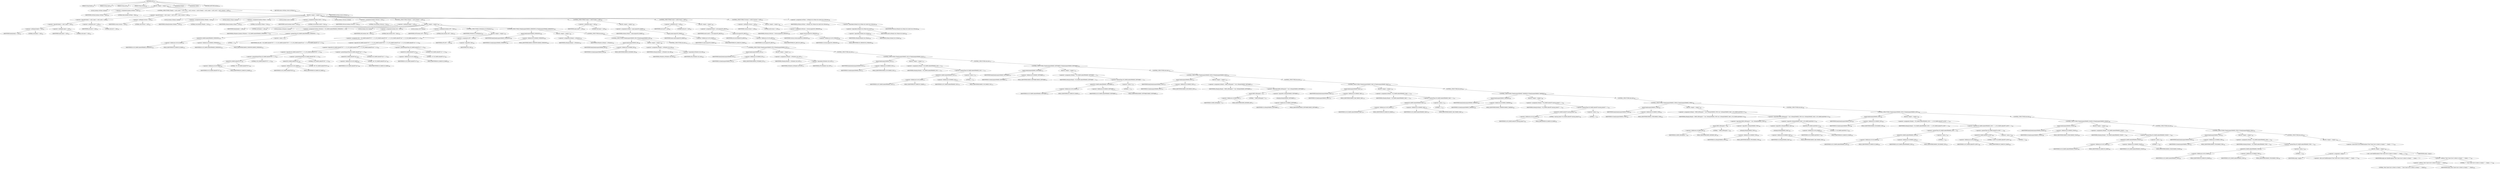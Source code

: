 digraph "isOs" {  
"226" [label = <(METHOD,isOs)<SUB>237</SUB>> ]
"227" [label = <(PARAM,String family)<SUB>237</SUB>> ]
"228" [label = <(PARAM,String name)<SUB>237</SUB>> ]
"229" [label = <(PARAM,String arch)<SUB>237</SUB>> ]
"230" [label = <(PARAM,String version)<SUB>238</SUB>> ]
"231" [label = <(BLOCK,&lt;empty&gt;,&lt;empty&gt;)<SUB>238</SUB>> ]
"232" [label = <(LOCAL,boolean retValue: boolean)> ]
"233" [label = <(&lt;operator&gt;.assignment,boolean retValue = false)<SUB>239</SUB>> ]
"234" [label = <(IDENTIFIER,retValue,boolean retValue = false)<SUB>239</SUB>> ]
"235" [label = <(LITERAL,false,boolean retValue = false)<SUB>239</SUB>> ]
"236" [label = <(CONTROL_STRUCTURE,if (family != null || name != null || arch != null || version != null),if (family != null || name != null || arch != null || version != null))<SUB>241</SUB>> ]
"237" [label = <(&lt;operator&gt;.logicalOr,family != null || name != null || arch != null || version != null)<SUB>241</SUB>> ]
"238" [label = <(&lt;operator&gt;.logicalOr,family != null || name != null || arch != null)<SUB>241</SUB>> ]
"239" [label = <(&lt;operator&gt;.logicalOr,family != null || name != null)<SUB>241</SUB>> ]
"240" [label = <(&lt;operator&gt;.notEquals,family != null)<SUB>241</SUB>> ]
"241" [label = <(IDENTIFIER,family,family != null)<SUB>241</SUB>> ]
"242" [label = <(LITERAL,null,family != null)<SUB>241</SUB>> ]
"243" [label = <(&lt;operator&gt;.notEquals,name != null)<SUB>241</SUB>> ]
"244" [label = <(IDENTIFIER,name,name != null)<SUB>241</SUB>> ]
"245" [label = <(LITERAL,null,name != null)<SUB>241</SUB>> ]
"246" [label = <(&lt;operator&gt;.notEquals,arch != null)<SUB>241</SUB>> ]
"247" [label = <(IDENTIFIER,arch,arch != null)<SUB>241</SUB>> ]
"248" [label = <(LITERAL,null,arch != null)<SUB>241</SUB>> ]
"249" [label = <(&lt;operator&gt;.notEquals,version != null)<SUB>242</SUB>> ]
"250" [label = <(IDENTIFIER,version,version != null)<SUB>242</SUB>> ]
"251" [label = <(LITERAL,null,version != null)<SUB>242</SUB>> ]
"252" [label = <(BLOCK,&lt;empty&gt;,&lt;empty&gt;)<SUB>242</SUB>> ]
"253" [label = <(LOCAL,boolean isFamily: boolean)> ]
"254" [label = <(&lt;operator&gt;.assignment,boolean isFamily = true)<SUB>244</SUB>> ]
"255" [label = <(IDENTIFIER,isFamily,boolean isFamily = true)<SUB>244</SUB>> ]
"256" [label = <(LITERAL,true,boolean isFamily = true)<SUB>244</SUB>> ]
"257" [label = <(LOCAL,boolean isName: boolean)> ]
"258" [label = <(&lt;operator&gt;.assignment,boolean isName = true)<SUB>245</SUB>> ]
"259" [label = <(IDENTIFIER,isName,boolean isName = true)<SUB>245</SUB>> ]
"260" [label = <(LITERAL,true,boolean isName = true)<SUB>245</SUB>> ]
"261" [label = <(LOCAL,boolean isArch: boolean)> ]
"262" [label = <(&lt;operator&gt;.assignment,boolean isArch = true)<SUB>246</SUB>> ]
"263" [label = <(IDENTIFIER,isArch,boolean isArch = true)<SUB>246</SUB>> ]
"264" [label = <(LITERAL,true,boolean isArch = true)<SUB>246</SUB>> ]
"265" [label = <(LOCAL,boolean isVersion: boolean)> ]
"266" [label = <(&lt;operator&gt;.assignment,boolean isVersion = true)<SUB>247</SUB>> ]
"267" [label = <(IDENTIFIER,isVersion,boolean isVersion = true)<SUB>247</SUB>> ]
"268" [label = <(LITERAL,true,boolean isVersion = true)<SUB>247</SUB>> ]
"269" [label = <(CONTROL_STRUCTURE,if (family != null),if (family != null))<SUB>249</SUB>> ]
"270" [label = <(&lt;operator&gt;.notEquals,family != null)<SUB>249</SUB>> ]
"271" [label = <(IDENTIFIER,family,family != null)<SUB>249</SUB>> ]
"272" [label = <(LITERAL,null,family != null)<SUB>249</SUB>> ]
"273" [label = <(BLOCK,&lt;empty&gt;,&lt;empty&gt;)<SUB>249</SUB>> ]
"274" [label = <(LOCAL,boolean isWindows: boolean)> ]
"275" [label = <(&lt;operator&gt;.assignment,boolean isWindows = OS_NAME.indexOf(FAMILY_WINDOWS) &gt; -1)<SUB>253</SUB>> ]
"276" [label = <(IDENTIFIER,isWindows,boolean isWindows = OS_NAME.indexOf(FAMILY_WINDOWS) &gt; -1)<SUB>253</SUB>> ]
"277" [label = <(&lt;operator&gt;.greaterThan,OS_NAME.indexOf(FAMILY_WINDOWS) &gt; -1)<SUB>253</SUB>> ]
"278" [label = <(indexOf,OS_NAME.indexOf(FAMILY_WINDOWS))<SUB>253</SUB>> ]
"279" [label = <(&lt;operator&gt;.fieldAccess,Os.OS_NAME)<SUB>253</SUB>> ]
"280" [label = <(IDENTIFIER,Os,OS_NAME.indexOf(FAMILY_WINDOWS))<SUB>253</SUB>> ]
"281" [label = <(FIELD_IDENTIFIER,OS_NAME,OS_NAME)<SUB>253</SUB>> ]
"282" [label = <(&lt;operator&gt;.fieldAccess,Os.FAMILY_WINDOWS)<SUB>253</SUB>> ]
"283" [label = <(IDENTIFIER,Os,OS_NAME.indexOf(FAMILY_WINDOWS))<SUB>253</SUB>> ]
"284" [label = <(FIELD_IDENTIFIER,FAMILY_WINDOWS,FAMILY_WINDOWS)<SUB>253</SUB>> ]
"285" [label = <(&lt;operator&gt;.minus,-1)<SUB>253</SUB>> ]
"286" [label = <(LITERAL,1,-1)<SUB>253</SUB>> ]
"287" [label = <(LOCAL,boolean is9x: boolean)> ]
"288" [label = <(&lt;operator&gt;.assignment,boolean is9x = false)<SUB>254</SUB>> ]
"289" [label = <(IDENTIFIER,is9x,boolean is9x = false)<SUB>254</SUB>> ]
"290" [label = <(LITERAL,false,boolean is9x = false)<SUB>254</SUB>> ]
"291" [label = <(LOCAL,boolean isNT: boolean)> ]
"292" [label = <(&lt;operator&gt;.assignment,boolean isNT = false)<SUB>255</SUB>> ]
"293" [label = <(IDENTIFIER,isNT,boolean isNT = false)<SUB>255</SUB>> ]
"294" [label = <(LITERAL,false,boolean isNT = false)<SUB>255</SUB>> ]
"295" [label = <(CONTROL_STRUCTURE,if (isWindows),if (isWindows))<SUB>256</SUB>> ]
"296" [label = <(IDENTIFIER,isWindows,if (isWindows))<SUB>256</SUB>> ]
"297" [label = <(BLOCK,&lt;empty&gt;,&lt;empty&gt;)<SUB>256</SUB>> ]
"298" [label = <(&lt;operator&gt;.assignment,is9x = OS_NAME.indexOf(&quot;95&quot;) &gt;= 0 || OS_NAME.indexOf(&quot;98&quot;) &gt;= 0 || OS_NAME.indexOf(&quot;me&quot;) &gt;= 0 || OS_NAME.indexOf(&quot;ce&quot;) &gt;= 0)<SUB>258</SUB>> ]
"299" [label = <(IDENTIFIER,is9x,is9x = OS_NAME.indexOf(&quot;95&quot;) &gt;= 0 || OS_NAME.indexOf(&quot;98&quot;) &gt;= 0 || OS_NAME.indexOf(&quot;me&quot;) &gt;= 0 || OS_NAME.indexOf(&quot;ce&quot;) &gt;= 0)<SUB>258</SUB>> ]
"300" [label = <(&lt;operator&gt;.logicalOr,OS_NAME.indexOf(&quot;95&quot;) &gt;= 0 || OS_NAME.indexOf(&quot;98&quot;) &gt;= 0 || OS_NAME.indexOf(&quot;me&quot;) &gt;= 0 || OS_NAME.indexOf(&quot;ce&quot;) &gt;= 0)<SUB>258</SUB>> ]
"301" [label = <(&lt;operator&gt;.logicalOr,OS_NAME.indexOf(&quot;95&quot;) &gt;= 0 || OS_NAME.indexOf(&quot;98&quot;) &gt;= 0 || OS_NAME.indexOf(&quot;me&quot;) &gt;= 0)<SUB>258</SUB>> ]
"302" [label = <(&lt;operator&gt;.logicalOr,OS_NAME.indexOf(&quot;95&quot;) &gt;= 0 || OS_NAME.indexOf(&quot;98&quot;) &gt;= 0)<SUB>258</SUB>> ]
"303" [label = <(&lt;operator&gt;.greaterEqualsThan,OS_NAME.indexOf(&quot;95&quot;) &gt;= 0)<SUB>258</SUB>> ]
"304" [label = <(indexOf,OS_NAME.indexOf(&quot;95&quot;))<SUB>258</SUB>> ]
"305" [label = <(&lt;operator&gt;.fieldAccess,Os.OS_NAME)<SUB>258</SUB>> ]
"306" [label = <(IDENTIFIER,Os,OS_NAME.indexOf(&quot;95&quot;))<SUB>258</SUB>> ]
"307" [label = <(FIELD_IDENTIFIER,OS_NAME,OS_NAME)<SUB>258</SUB>> ]
"308" [label = <(LITERAL,&quot;95&quot;,OS_NAME.indexOf(&quot;95&quot;))<SUB>258</SUB>> ]
"309" [label = <(LITERAL,0,OS_NAME.indexOf(&quot;95&quot;) &gt;= 0)<SUB>258</SUB>> ]
"310" [label = <(&lt;operator&gt;.greaterEqualsThan,OS_NAME.indexOf(&quot;98&quot;) &gt;= 0)<SUB>259</SUB>> ]
"311" [label = <(indexOf,OS_NAME.indexOf(&quot;98&quot;))<SUB>259</SUB>> ]
"312" [label = <(&lt;operator&gt;.fieldAccess,Os.OS_NAME)<SUB>259</SUB>> ]
"313" [label = <(IDENTIFIER,Os,OS_NAME.indexOf(&quot;98&quot;))<SUB>259</SUB>> ]
"314" [label = <(FIELD_IDENTIFIER,OS_NAME,OS_NAME)<SUB>259</SUB>> ]
"315" [label = <(LITERAL,&quot;98&quot;,OS_NAME.indexOf(&quot;98&quot;))<SUB>259</SUB>> ]
"316" [label = <(LITERAL,0,OS_NAME.indexOf(&quot;98&quot;) &gt;= 0)<SUB>259</SUB>> ]
"317" [label = <(&lt;operator&gt;.greaterEqualsThan,OS_NAME.indexOf(&quot;me&quot;) &gt;= 0)<SUB>260</SUB>> ]
"318" [label = <(indexOf,OS_NAME.indexOf(&quot;me&quot;))<SUB>260</SUB>> ]
"319" [label = <(&lt;operator&gt;.fieldAccess,Os.OS_NAME)<SUB>260</SUB>> ]
"320" [label = <(IDENTIFIER,Os,OS_NAME.indexOf(&quot;me&quot;))<SUB>260</SUB>> ]
"321" [label = <(FIELD_IDENTIFIER,OS_NAME,OS_NAME)<SUB>260</SUB>> ]
"322" [label = <(LITERAL,&quot;me&quot;,OS_NAME.indexOf(&quot;me&quot;))<SUB>260</SUB>> ]
"323" [label = <(LITERAL,0,OS_NAME.indexOf(&quot;me&quot;) &gt;= 0)<SUB>260</SUB>> ]
"324" [label = <(&lt;operator&gt;.greaterEqualsThan,OS_NAME.indexOf(&quot;ce&quot;) &gt;= 0)<SUB>263</SUB>> ]
"325" [label = <(indexOf,OS_NAME.indexOf(&quot;ce&quot;))<SUB>263</SUB>> ]
"326" [label = <(&lt;operator&gt;.fieldAccess,Os.OS_NAME)<SUB>263</SUB>> ]
"327" [label = <(IDENTIFIER,Os,OS_NAME.indexOf(&quot;ce&quot;))<SUB>263</SUB>> ]
"328" [label = <(FIELD_IDENTIFIER,OS_NAME,OS_NAME)<SUB>263</SUB>> ]
"329" [label = <(LITERAL,&quot;ce&quot;,OS_NAME.indexOf(&quot;ce&quot;))<SUB>263</SUB>> ]
"330" [label = <(LITERAL,0,OS_NAME.indexOf(&quot;ce&quot;) &gt;= 0)<SUB>263</SUB>> ]
"331" [label = <(&lt;operator&gt;.assignment,isNT = !is9x)<SUB>264</SUB>> ]
"332" [label = <(IDENTIFIER,isNT,isNT = !is9x)<SUB>264</SUB>> ]
"333" [label = <(&lt;operator&gt;.logicalNot,!is9x)<SUB>264</SUB>> ]
"334" [label = <(IDENTIFIER,is9x,!is9x)<SUB>264</SUB>> ]
"335" [label = <(CONTROL_STRUCTURE,if (family.equals(FAMILY_WINDOWS)),if (family.equals(FAMILY_WINDOWS)))<SUB>266</SUB>> ]
"336" [label = <(equals,family.equals(FAMILY_WINDOWS))<SUB>266</SUB>> ]
"337" [label = <(IDENTIFIER,family,family.equals(FAMILY_WINDOWS))<SUB>266</SUB>> ]
"338" [label = <(&lt;operator&gt;.fieldAccess,Os.FAMILY_WINDOWS)<SUB>266</SUB>> ]
"339" [label = <(IDENTIFIER,Os,family.equals(FAMILY_WINDOWS))<SUB>266</SUB>> ]
"340" [label = <(FIELD_IDENTIFIER,FAMILY_WINDOWS,FAMILY_WINDOWS)<SUB>266</SUB>> ]
"341" [label = <(BLOCK,&lt;empty&gt;,&lt;empty&gt;)<SUB>266</SUB>> ]
"342" [label = <(&lt;operator&gt;.assignment,isFamily = isWindows)<SUB>267</SUB>> ]
"343" [label = <(IDENTIFIER,isFamily,isFamily = isWindows)<SUB>267</SUB>> ]
"344" [label = <(IDENTIFIER,isWindows,isFamily = isWindows)<SUB>267</SUB>> ]
"345" [label = <(CONTROL_STRUCTURE,else,else)<SUB>268</SUB>> ]
"346" [label = <(CONTROL_STRUCTURE,if (family.equals(FAMILY_9X)),if (family.equals(FAMILY_9X)))<SUB>268</SUB>> ]
"347" [label = <(equals,family.equals(FAMILY_9X))<SUB>268</SUB>> ]
"348" [label = <(IDENTIFIER,family,family.equals(FAMILY_9X))<SUB>268</SUB>> ]
"349" [label = <(&lt;operator&gt;.fieldAccess,Os.FAMILY_9X)<SUB>268</SUB>> ]
"350" [label = <(IDENTIFIER,Os,family.equals(FAMILY_9X))<SUB>268</SUB>> ]
"351" [label = <(FIELD_IDENTIFIER,FAMILY_9X,FAMILY_9X)<SUB>268</SUB>> ]
"352" [label = <(BLOCK,&lt;empty&gt;,&lt;empty&gt;)<SUB>268</SUB>> ]
"353" [label = <(&lt;operator&gt;.assignment,isFamily = isWindows &amp;&amp; is9x)<SUB>269</SUB>> ]
"354" [label = <(IDENTIFIER,isFamily,isFamily = isWindows &amp;&amp; is9x)<SUB>269</SUB>> ]
"355" [label = <(&lt;operator&gt;.logicalAnd,isWindows &amp;&amp; is9x)<SUB>269</SUB>> ]
"356" [label = <(IDENTIFIER,isWindows,isWindows &amp;&amp; is9x)<SUB>269</SUB>> ]
"357" [label = <(IDENTIFIER,is9x,isWindows &amp;&amp; is9x)<SUB>269</SUB>> ]
"358" [label = <(CONTROL_STRUCTURE,else,else)<SUB>270</SUB>> ]
"359" [label = <(CONTROL_STRUCTURE,if (family.equals(FAMILY_NT)),if (family.equals(FAMILY_NT)))<SUB>270</SUB>> ]
"360" [label = <(equals,family.equals(FAMILY_NT))<SUB>270</SUB>> ]
"361" [label = <(IDENTIFIER,family,family.equals(FAMILY_NT))<SUB>270</SUB>> ]
"362" [label = <(&lt;operator&gt;.fieldAccess,Os.FAMILY_NT)<SUB>270</SUB>> ]
"363" [label = <(IDENTIFIER,Os,family.equals(FAMILY_NT))<SUB>270</SUB>> ]
"364" [label = <(FIELD_IDENTIFIER,FAMILY_NT,FAMILY_NT)<SUB>270</SUB>> ]
"365" [label = <(BLOCK,&lt;empty&gt;,&lt;empty&gt;)<SUB>270</SUB>> ]
"366" [label = <(&lt;operator&gt;.assignment,isFamily = isWindows &amp;&amp; isNT)<SUB>271</SUB>> ]
"367" [label = <(IDENTIFIER,isFamily,isFamily = isWindows &amp;&amp; isNT)<SUB>271</SUB>> ]
"368" [label = <(&lt;operator&gt;.logicalAnd,isWindows &amp;&amp; isNT)<SUB>271</SUB>> ]
"369" [label = <(IDENTIFIER,isWindows,isWindows &amp;&amp; isNT)<SUB>271</SUB>> ]
"370" [label = <(IDENTIFIER,isNT,isWindows &amp;&amp; isNT)<SUB>271</SUB>> ]
"371" [label = <(CONTROL_STRUCTURE,else,else)<SUB>272</SUB>> ]
"372" [label = <(CONTROL_STRUCTURE,if (family.equals(FAMILY_OS2)),if (family.equals(FAMILY_OS2)))<SUB>272</SUB>> ]
"373" [label = <(equals,family.equals(FAMILY_OS2))<SUB>272</SUB>> ]
"374" [label = <(IDENTIFIER,family,family.equals(FAMILY_OS2))<SUB>272</SUB>> ]
"375" [label = <(&lt;operator&gt;.fieldAccess,Os.FAMILY_OS2)<SUB>272</SUB>> ]
"376" [label = <(IDENTIFIER,Os,family.equals(FAMILY_OS2))<SUB>272</SUB>> ]
"377" [label = <(FIELD_IDENTIFIER,FAMILY_OS2,FAMILY_OS2)<SUB>272</SUB>> ]
"378" [label = <(BLOCK,&lt;empty&gt;,&lt;empty&gt;)<SUB>272</SUB>> ]
"379" [label = <(&lt;operator&gt;.assignment,isFamily = OS_NAME.indexOf(FAMILY_OS2) &gt; -1)<SUB>273</SUB>> ]
"380" [label = <(IDENTIFIER,isFamily,isFamily = OS_NAME.indexOf(FAMILY_OS2) &gt; -1)<SUB>273</SUB>> ]
"381" [label = <(&lt;operator&gt;.greaterThan,OS_NAME.indexOf(FAMILY_OS2) &gt; -1)<SUB>273</SUB>> ]
"382" [label = <(indexOf,OS_NAME.indexOf(FAMILY_OS2))<SUB>273</SUB>> ]
"383" [label = <(&lt;operator&gt;.fieldAccess,Os.OS_NAME)<SUB>273</SUB>> ]
"384" [label = <(IDENTIFIER,Os,OS_NAME.indexOf(FAMILY_OS2))<SUB>273</SUB>> ]
"385" [label = <(FIELD_IDENTIFIER,OS_NAME,OS_NAME)<SUB>273</SUB>> ]
"386" [label = <(&lt;operator&gt;.fieldAccess,Os.FAMILY_OS2)<SUB>273</SUB>> ]
"387" [label = <(IDENTIFIER,Os,OS_NAME.indexOf(FAMILY_OS2))<SUB>273</SUB>> ]
"388" [label = <(FIELD_IDENTIFIER,FAMILY_OS2,FAMILY_OS2)<SUB>273</SUB>> ]
"389" [label = <(&lt;operator&gt;.minus,-1)<SUB>273</SUB>> ]
"390" [label = <(LITERAL,1,-1)<SUB>273</SUB>> ]
"391" [label = <(CONTROL_STRUCTURE,else,else)<SUB>274</SUB>> ]
"392" [label = <(CONTROL_STRUCTURE,if (family.equals(FAMILY_NETWARE)),if (family.equals(FAMILY_NETWARE)))<SUB>274</SUB>> ]
"393" [label = <(equals,family.equals(FAMILY_NETWARE))<SUB>274</SUB>> ]
"394" [label = <(IDENTIFIER,family,family.equals(FAMILY_NETWARE))<SUB>274</SUB>> ]
"395" [label = <(&lt;operator&gt;.fieldAccess,Os.FAMILY_NETWARE)<SUB>274</SUB>> ]
"396" [label = <(IDENTIFIER,Os,family.equals(FAMILY_NETWARE))<SUB>274</SUB>> ]
"397" [label = <(FIELD_IDENTIFIER,FAMILY_NETWARE,FAMILY_NETWARE)<SUB>274</SUB>> ]
"398" [label = <(BLOCK,&lt;empty&gt;,&lt;empty&gt;)<SUB>274</SUB>> ]
"399" [label = <(&lt;operator&gt;.assignment,isFamily = OS_NAME.indexOf(FAMILY_NETWARE) &gt; -1)<SUB>275</SUB>> ]
"400" [label = <(IDENTIFIER,isFamily,isFamily = OS_NAME.indexOf(FAMILY_NETWARE) &gt; -1)<SUB>275</SUB>> ]
"401" [label = <(&lt;operator&gt;.greaterThan,OS_NAME.indexOf(FAMILY_NETWARE) &gt; -1)<SUB>275</SUB>> ]
"402" [label = <(indexOf,OS_NAME.indexOf(FAMILY_NETWARE))<SUB>275</SUB>> ]
"403" [label = <(&lt;operator&gt;.fieldAccess,Os.OS_NAME)<SUB>275</SUB>> ]
"404" [label = <(IDENTIFIER,Os,OS_NAME.indexOf(FAMILY_NETWARE))<SUB>275</SUB>> ]
"405" [label = <(FIELD_IDENTIFIER,OS_NAME,OS_NAME)<SUB>275</SUB>> ]
"406" [label = <(&lt;operator&gt;.fieldAccess,Os.FAMILY_NETWARE)<SUB>275</SUB>> ]
"407" [label = <(IDENTIFIER,Os,OS_NAME.indexOf(FAMILY_NETWARE))<SUB>275</SUB>> ]
"408" [label = <(FIELD_IDENTIFIER,FAMILY_NETWARE,FAMILY_NETWARE)<SUB>275</SUB>> ]
"409" [label = <(&lt;operator&gt;.minus,-1)<SUB>275</SUB>> ]
"410" [label = <(LITERAL,1,-1)<SUB>275</SUB>> ]
"411" [label = <(CONTROL_STRUCTURE,else,else)<SUB>276</SUB>> ]
"412" [label = <(CONTROL_STRUCTURE,if (family.equals(FAMILY_DOS)),if (family.equals(FAMILY_DOS)))<SUB>276</SUB>> ]
"413" [label = <(equals,family.equals(FAMILY_DOS))<SUB>276</SUB>> ]
"414" [label = <(IDENTIFIER,family,family.equals(FAMILY_DOS))<SUB>276</SUB>> ]
"415" [label = <(&lt;operator&gt;.fieldAccess,Os.FAMILY_DOS)<SUB>276</SUB>> ]
"416" [label = <(IDENTIFIER,Os,family.equals(FAMILY_DOS))<SUB>276</SUB>> ]
"417" [label = <(FIELD_IDENTIFIER,FAMILY_DOS,FAMILY_DOS)<SUB>276</SUB>> ]
"418" [label = <(BLOCK,&lt;empty&gt;,&lt;empty&gt;)<SUB>276</SUB>> ]
"419" [label = <(&lt;operator&gt;.assignment,isFamily = PATH_SEP.equals(&quot;;&quot;) &amp;&amp; !isFamily(FAMILY_NETWARE))<SUB>277</SUB>> ]
"420" [label = <(IDENTIFIER,isFamily,isFamily = PATH_SEP.equals(&quot;;&quot;) &amp;&amp; !isFamily(FAMILY_NETWARE))<SUB>277</SUB>> ]
"421" [label = <(&lt;operator&gt;.logicalAnd,PATH_SEP.equals(&quot;;&quot;) &amp;&amp; !isFamily(FAMILY_NETWARE))<SUB>277</SUB>> ]
"422" [label = <(equals,PATH_SEP.equals(&quot;;&quot;))<SUB>277</SUB>> ]
"423" [label = <(&lt;operator&gt;.fieldAccess,Os.PATH_SEP)<SUB>277</SUB>> ]
"424" [label = <(IDENTIFIER,Os,PATH_SEP.equals(&quot;;&quot;))<SUB>277</SUB>> ]
"425" [label = <(FIELD_IDENTIFIER,PATH_SEP,PATH_SEP)<SUB>277</SUB>> ]
"426" [label = <(LITERAL,&quot;;&quot;,PATH_SEP.equals(&quot;;&quot;))<SUB>277</SUB>> ]
"427" [label = <(&lt;operator&gt;.logicalNot,!isFamily(FAMILY_NETWARE))<SUB>277</SUB>> ]
"428" [label = <(isFamily,isFamily(FAMILY_NETWARE))<SUB>277</SUB>> ]
"429" [label = <(&lt;operator&gt;.fieldAccess,Os.FAMILY_NETWARE)<SUB>277</SUB>> ]
"430" [label = <(IDENTIFIER,Os,isFamily(FAMILY_NETWARE))<SUB>277</SUB>> ]
"431" [label = <(FIELD_IDENTIFIER,FAMILY_NETWARE,FAMILY_NETWARE)<SUB>277</SUB>> ]
"432" [label = <(CONTROL_STRUCTURE,else,else)<SUB>278</SUB>> ]
"433" [label = <(CONTROL_STRUCTURE,if (family.equals(FAMILY_MAC)),if (family.equals(FAMILY_MAC)))<SUB>278</SUB>> ]
"434" [label = <(equals,family.equals(FAMILY_MAC))<SUB>278</SUB>> ]
"435" [label = <(IDENTIFIER,family,family.equals(FAMILY_MAC))<SUB>278</SUB>> ]
"436" [label = <(&lt;operator&gt;.fieldAccess,Os.FAMILY_MAC)<SUB>278</SUB>> ]
"437" [label = <(IDENTIFIER,Os,family.equals(FAMILY_MAC))<SUB>278</SUB>> ]
"438" [label = <(FIELD_IDENTIFIER,FAMILY_MAC,FAMILY_MAC)<SUB>278</SUB>> ]
"439" [label = <(BLOCK,&lt;empty&gt;,&lt;empty&gt;)<SUB>278</SUB>> ]
"440" [label = <(&lt;operator&gt;.assignment,isFamily = OS_NAME.indexOf(FAMILY_MAC) &gt; -1)<SUB>279</SUB>> ]
"441" [label = <(IDENTIFIER,isFamily,isFamily = OS_NAME.indexOf(FAMILY_MAC) &gt; -1)<SUB>279</SUB>> ]
"442" [label = <(&lt;operator&gt;.greaterThan,OS_NAME.indexOf(FAMILY_MAC) &gt; -1)<SUB>279</SUB>> ]
"443" [label = <(indexOf,OS_NAME.indexOf(FAMILY_MAC))<SUB>279</SUB>> ]
"444" [label = <(&lt;operator&gt;.fieldAccess,Os.OS_NAME)<SUB>279</SUB>> ]
"445" [label = <(IDENTIFIER,Os,OS_NAME.indexOf(FAMILY_MAC))<SUB>279</SUB>> ]
"446" [label = <(FIELD_IDENTIFIER,OS_NAME,OS_NAME)<SUB>279</SUB>> ]
"447" [label = <(&lt;operator&gt;.fieldAccess,Os.FAMILY_MAC)<SUB>279</SUB>> ]
"448" [label = <(IDENTIFIER,Os,OS_NAME.indexOf(FAMILY_MAC))<SUB>279</SUB>> ]
"449" [label = <(FIELD_IDENTIFIER,FAMILY_MAC,FAMILY_MAC)<SUB>279</SUB>> ]
"450" [label = <(&lt;operator&gt;.minus,-1)<SUB>279</SUB>> ]
"451" [label = <(LITERAL,1,-1)<SUB>279</SUB>> ]
"452" [label = <(CONTROL_STRUCTURE,else,else)<SUB>280</SUB>> ]
"453" [label = <(CONTROL_STRUCTURE,if (family.equals(FAMILY_TANDEM)),if (family.equals(FAMILY_TANDEM)))<SUB>280</SUB>> ]
"454" [label = <(equals,family.equals(FAMILY_TANDEM))<SUB>280</SUB>> ]
"455" [label = <(IDENTIFIER,family,family.equals(FAMILY_TANDEM))<SUB>280</SUB>> ]
"456" [label = <(&lt;operator&gt;.fieldAccess,Os.FAMILY_TANDEM)<SUB>280</SUB>> ]
"457" [label = <(IDENTIFIER,Os,family.equals(FAMILY_TANDEM))<SUB>280</SUB>> ]
"458" [label = <(FIELD_IDENTIFIER,FAMILY_TANDEM,FAMILY_TANDEM)<SUB>280</SUB>> ]
"459" [label = <(BLOCK,&lt;empty&gt;,&lt;empty&gt;)<SUB>280</SUB>> ]
"460" [label = <(&lt;operator&gt;.assignment,isFamily = OS_NAME.indexOf(&quot;nonstop_kernel&quot;) &gt; -1)<SUB>281</SUB>> ]
"461" [label = <(IDENTIFIER,isFamily,isFamily = OS_NAME.indexOf(&quot;nonstop_kernel&quot;) &gt; -1)<SUB>281</SUB>> ]
"462" [label = <(&lt;operator&gt;.greaterThan,OS_NAME.indexOf(&quot;nonstop_kernel&quot;) &gt; -1)<SUB>281</SUB>> ]
"463" [label = <(indexOf,OS_NAME.indexOf(&quot;nonstop_kernel&quot;))<SUB>281</SUB>> ]
"464" [label = <(&lt;operator&gt;.fieldAccess,Os.OS_NAME)<SUB>281</SUB>> ]
"465" [label = <(IDENTIFIER,Os,OS_NAME.indexOf(&quot;nonstop_kernel&quot;))<SUB>281</SUB>> ]
"466" [label = <(FIELD_IDENTIFIER,OS_NAME,OS_NAME)<SUB>281</SUB>> ]
"467" [label = <(LITERAL,&quot;nonstop_kernel&quot;,OS_NAME.indexOf(&quot;nonstop_kernel&quot;))<SUB>281</SUB>> ]
"468" [label = <(&lt;operator&gt;.minus,-1)<SUB>281</SUB>> ]
"469" [label = <(LITERAL,1,-1)<SUB>281</SUB>> ]
"470" [label = <(CONTROL_STRUCTURE,else,else)<SUB>282</SUB>> ]
"471" [label = <(CONTROL_STRUCTURE,if (family.equals(FAMILY_UNIX)),if (family.equals(FAMILY_UNIX)))<SUB>282</SUB>> ]
"472" [label = <(equals,family.equals(FAMILY_UNIX))<SUB>282</SUB>> ]
"473" [label = <(IDENTIFIER,family,family.equals(FAMILY_UNIX))<SUB>282</SUB>> ]
"474" [label = <(&lt;operator&gt;.fieldAccess,Os.FAMILY_UNIX)<SUB>282</SUB>> ]
"475" [label = <(IDENTIFIER,Os,family.equals(FAMILY_UNIX))<SUB>282</SUB>> ]
"476" [label = <(FIELD_IDENTIFIER,FAMILY_UNIX,FAMILY_UNIX)<SUB>282</SUB>> ]
"477" [label = <(BLOCK,&lt;empty&gt;,&lt;empty&gt;)<SUB>282</SUB>> ]
"478" [label = <(&lt;operator&gt;.assignment,isFamily = PATH_SEP.equals(&quot;:&quot;) &amp;&amp; !isFamily(FAMILY_VMS) &amp;&amp; (!isFamily(FAMILY_MAC) || OS_NAME.endsWith(&quot;x&quot;)))<SUB>283</SUB>> ]
"479" [label = <(IDENTIFIER,isFamily,isFamily = PATH_SEP.equals(&quot;:&quot;) &amp;&amp; !isFamily(FAMILY_VMS) &amp;&amp; (!isFamily(FAMILY_MAC) || OS_NAME.endsWith(&quot;x&quot;)))<SUB>283</SUB>> ]
"480" [label = <(&lt;operator&gt;.logicalAnd,PATH_SEP.equals(&quot;:&quot;) &amp;&amp; !isFamily(FAMILY_VMS) &amp;&amp; (!isFamily(FAMILY_MAC) || OS_NAME.endsWith(&quot;x&quot;)))<SUB>283</SUB>> ]
"481" [label = <(&lt;operator&gt;.logicalAnd,PATH_SEP.equals(&quot;:&quot;) &amp;&amp; !isFamily(FAMILY_VMS))<SUB>283</SUB>> ]
"482" [label = <(equals,PATH_SEP.equals(&quot;:&quot;))<SUB>283</SUB>> ]
"483" [label = <(&lt;operator&gt;.fieldAccess,Os.PATH_SEP)<SUB>283</SUB>> ]
"484" [label = <(IDENTIFIER,Os,PATH_SEP.equals(&quot;:&quot;))<SUB>283</SUB>> ]
"485" [label = <(FIELD_IDENTIFIER,PATH_SEP,PATH_SEP)<SUB>283</SUB>> ]
"486" [label = <(LITERAL,&quot;:&quot;,PATH_SEP.equals(&quot;:&quot;))<SUB>283</SUB>> ]
"487" [label = <(&lt;operator&gt;.logicalNot,!isFamily(FAMILY_VMS))<SUB>284</SUB>> ]
"488" [label = <(isFamily,isFamily(FAMILY_VMS))<SUB>284</SUB>> ]
"489" [label = <(&lt;operator&gt;.fieldAccess,Os.FAMILY_VMS)<SUB>284</SUB>> ]
"490" [label = <(IDENTIFIER,Os,isFamily(FAMILY_VMS))<SUB>284</SUB>> ]
"491" [label = <(FIELD_IDENTIFIER,FAMILY_VMS,FAMILY_VMS)<SUB>284</SUB>> ]
"492" [label = <(&lt;operator&gt;.logicalOr,!isFamily(FAMILY_MAC) || OS_NAME.endsWith(&quot;x&quot;))<SUB>285</SUB>> ]
"493" [label = <(&lt;operator&gt;.logicalNot,!isFamily(FAMILY_MAC))<SUB>285</SUB>> ]
"494" [label = <(isFamily,isFamily(FAMILY_MAC))<SUB>285</SUB>> ]
"495" [label = <(&lt;operator&gt;.fieldAccess,Os.FAMILY_MAC)<SUB>285</SUB>> ]
"496" [label = <(IDENTIFIER,Os,isFamily(FAMILY_MAC))<SUB>285</SUB>> ]
"497" [label = <(FIELD_IDENTIFIER,FAMILY_MAC,FAMILY_MAC)<SUB>285</SUB>> ]
"498" [label = <(endsWith,OS_NAME.endsWith(&quot;x&quot;))<SUB>285</SUB>> ]
"499" [label = <(&lt;operator&gt;.fieldAccess,Os.OS_NAME)<SUB>285</SUB>> ]
"500" [label = <(IDENTIFIER,Os,OS_NAME.endsWith(&quot;x&quot;))<SUB>285</SUB>> ]
"501" [label = <(FIELD_IDENTIFIER,OS_NAME,OS_NAME)<SUB>285</SUB>> ]
"502" [label = <(LITERAL,&quot;x&quot;,OS_NAME.endsWith(&quot;x&quot;))<SUB>285</SUB>> ]
"503" [label = <(CONTROL_STRUCTURE,else,else)<SUB>286</SUB>> ]
"504" [label = <(CONTROL_STRUCTURE,if (family.equals(FAMILY_ZOS)),if (family.equals(FAMILY_ZOS)))<SUB>286</SUB>> ]
"505" [label = <(equals,family.equals(FAMILY_ZOS))<SUB>286</SUB>> ]
"506" [label = <(IDENTIFIER,family,family.equals(FAMILY_ZOS))<SUB>286</SUB>> ]
"507" [label = <(&lt;operator&gt;.fieldAccess,Os.FAMILY_ZOS)<SUB>286</SUB>> ]
"508" [label = <(IDENTIFIER,Os,family.equals(FAMILY_ZOS))<SUB>286</SUB>> ]
"509" [label = <(FIELD_IDENTIFIER,FAMILY_ZOS,FAMILY_ZOS)<SUB>286</SUB>> ]
"510" [label = <(BLOCK,&lt;empty&gt;,&lt;empty&gt;)<SUB>286</SUB>> ]
"511" [label = <(&lt;operator&gt;.assignment,isFamily = OS_NAME.indexOf(FAMILY_ZOS) &gt; -1 || OS_NAME.indexOf(&quot;os/390&quot;) &gt; -1)<SUB>287</SUB>> ]
"512" [label = <(IDENTIFIER,isFamily,isFamily = OS_NAME.indexOf(FAMILY_ZOS) &gt; -1 || OS_NAME.indexOf(&quot;os/390&quot;) &gt; -1)<SUB>287</SUB>> ]
"513" [label = <(&lt;operator&gt;.logicalOr,OS_NAME.indexOf(FAMILY_ZOS) &gt; -1 || OS_NAME.indexOf(&quot;os/390&quot;) &gt; -1)<SUB>287</SUB>> ]
"514" [label = <(&lt;operator&gt;.greaterThan,OS_NAME.indexOf(FAMILY_ZOS) &gt; -1)<SUB>287</SUB>> ]
"515" [label = <(indexOf,OS_NAME.indexOf(FAMILY_ZOS))<SUB>287</SUB>> ]
"516" [label = <(&lt;operator&gt;.fieldAccess,Os.OS_NAME)<SUB>287</SUB>> ]
"517" [label = <(IDENTIFIER,Os,OS_NAME.indexOf(FAMILY_ZOS))<SUB>287</SUB>> ]
"518" [label = <(FIELD_IDENTIFIER,OS_NAME,OS_NAME)<SUB>287</SUB>> ]
"519" [label = <(&lt;operator&gt;.fieldAccess,Os.FAMILY_ZOS)<SUB>287</SUB>> ]
"520" [label = <(IDENTIFIER,Os,OS_NAME.indexOf(FAMILY_ZOS))<SUB>287</SUB>> ]
"521" [label = <(FIELD_IDENTIFIER,FAMILY_ZOS,FAMILY_ZOS)<SUB>287</SUB>> ]
"522" [label = <(&lt;operator&gt;.minus,-1)<SUB>287</SUB>> ]
"523" [label = <(LITERAL,1,-1)<SUB>287</SUB>> ]
"524" [label = <(&lt;operator&gt;.greaterThan,OS_NAME.indexOf(&quot;os/390&quot;) &gt; -1)<SUB>288</SUB>> ]
"525" [label = <(indexOf,OS_NAME.indexOf(&quot;os/390&quot;))<SUB>288</SUB>> ]
"526" [label = <(&lt;operator&gt;.fieldAccess,Os.OS_NAME)<SUB>288</SUB>> ]
"527" [label = <(IDENTIFIER,Os,OS_NAME.indexOf(&quot;os/390&quot;))<SUB>288</SUB>> ]
"528" [label = <(FIELD_IDENTIFIER,OS_NAME,OS_NAME)<SUB>288</SUB>> ]
"529" [label = <(LITERAL,&quot;os/390&quot;,OS_NAME.indexOf(&quot;os/390&quot;))<SUB>288</SUB>> ]
"530" [label = <(&lt;operator&gt;.minus,-1)<SUB>288</SUB>> ]
"531" [label = <(LITERAL,1,-1)<SUB>288</SUB>> ]
"532" [label = <(CONTROL_STRUCTURE,else,else)<SUB>289</SUB>> ]
"533" [label = <(CONTROL_STRUCTURE,if (family.equals(FAMILY_OS400)),if (family.equals(FAMILY_OS400)))<SUB>289</SUB>> ]
"534" [label = <(equals,family.equals(FAMILY_OS400))<SUB>289</SUB>> ]
"535" [label = <(IDENTIFIER,family,family.equals(FAMILY_OS400))<SUB>289</SUB>> ]
"536" [label = <(&lt;operator&gt;.fieldAccess,Os.FAMILY_OS400)<SUB>289</SUB>> ]
"537" [label = <(IDENTIFIER,Os,family.equals(FAMILY_OS400))<SUB>289</SUB>> ]
"538" [label = <(FIELD_IDENTIFIER,FAMILY_OS400,FAMILY_OS400)<SUB>289</SUB>> ]
"539" [label = <(BLOCK,&lt;empty&gt;,&lt;empty&gt;)<SUB>289</SUB>> ]
"540" [label = <(&lt;operator&gt;.assignment,isFamily = OS_NAME.indexOf(FAMILY_OS400) &gt; -1)<SUB>290</SUB>> ]
"541" [label = <(IDENTIFIER,isFamily,isFamily = OS_NAME.indexOf(FAMILY_OS400) &gt; -1)<SUB>290</SUB>> ]
"542" [label = <(&lt;operator&gt;.greaterThan,OS_NAME.indexOf(FAMILY_OS400) &gt; -1)<SUB>290</SUB>> ]
"543" [label = <(indexOf,OS_NAME.indexOf(FAMILY_OS400))<SUB>290</SUB>> ]
"544" [label = <(&lt;operator&gt;.fieldAccess,Os.OS_NAME)<SUB>290</SUB>> ]
"545" [label = <(IDENTIFIER,Os,OS_NAME.indexOf(FAMILY_OS400))<SUB>290</SUB>> ]
"546" [label = <(FIELD_IDENTIFIER,OS_NAME,OS_NAME)<SUB>290</SUB>> ]
"547" [label = <(&lt;operator&gt;.fieldAccess,Os.FAMILY_OS400)<SUB>290</SUB>> ]
"548" [label = <(IDENTIFIER,Os,OS_NAME.indexOf(FAMILY_OS400))<SUB>290</SUB>> ]
"549" [label = <(FIELD_IDENTIFIER,FAMILY_OS400,FAMILY_OS400)<SUB>290</SUB>> ]
"550" [label = <(&lt;operator&gt;.minus,-1)<SUB>290</SUB>> ]
"551" [label = <(LITERAL,1,-1)<SUB>290</SUB>> ]
"552" [label = <(CONTROL_STRUCTURE,else,else)<SUB>291</SUB>> ]
"553" [label = <(CONTROL_STRUCTURE,if (family.equals(FAMILY_VMS)),if (family.equals(FAMILY_VMS)))<SUB>291</SUB>> ]
"554" [label = <(equals,family.equals(FAMILY_VMS))<SUB>291</SUB>> ]
"555" [label = <(IDENTIFIER,family,family.equals(FAMILY_VMS))<SUB>291</SUB>> ]
"556" [label = <(&lt;operator&gt;.fieldAccess,Os.FAMILY_VMS)<SUB>291</SUB>> ]
"557" [label = <(IDENTIFIER,Os,family.equals(FAMILY_VMS))<SUB>291</SUB>> ]
"558" [label = <(FIELD_IDENTIFIER,FAMILY_VMS,FAMILY_VMS)<SUB>291</SUB>> ]
"559" [label = <(BLOCK,&lt;empty&gt;,&lt;empty&gt;)<SUB>291</SUB>> ]
"560" [label = <(&lt;operator&gt;.assignment,isFamily = OS_NAME.indexOf(FAMILY_VMS) &gt; -1)<SUB>292</SUB>> ]
"561" [label = <(IDENTIFIER,isFamily,isFamily = OS_NAME.indexOf(FAMILY_VMS) &gt; -1)<SUB>292</SUB>> ]
"562" [label = <(&lt;operator&gt;.greaterThan,OS_NAME.indexOf(FAMILY_VMS) &gt; -1)<SUB>292</SUB>> ]
"563" [label = <(indexOf,OS_NAME.indexOf(FAMILY_VMS))<SUB>292</SUB>> ]
"564" [label = <(&lt;operator&gt;.fieldAccess,Os.OS_NAME)<SUB>292</SUB>> ]
"565" [label = <(IDENTIFIER,Os,OS_NAME.indexOf(FAMILY_VMS))<SUB>292</SUB>> ]
"566" [label = <(FIELD_IDENTIFIER,OS_NAME,OS_NAME)<SUB>292</SUB>> ]
"567" [label = <(&lt;operator&gt;.fieldAccess,Os.FAMILY_VMS)<SUB>292</SUB>> ]
"568" [label = <(IDENTIFIER,Os,OS_NAME.indexOf(FAMILY_VMS))<SUB>292</SUB>> ]
"569" [label = <(FIELD_IDENTIFIER,FAMILY_VMS,FAMILY_VMS)<SUB>292</SUB>> ]
"570" [label = <(&lt;operator&gt;.minus,-1)<SUB>292</SUB>> ]
"571" [label = <(LITERAL,1,-1)<SUB>292</SUB>> ]
"572" [label = <(CONTROL_STRUCTURE,else,else)<SUB>293</SUB>> ]
"573" [label = <(BLOCK,&lt;empty&gt;,&lt;empty&gt;)<SUB>293</SUB>> ]
"574" [label = <(&lt;operator&gt;.throw,throw new BuildException(&quot;Don\'t know how to detect os family \&quot;&quot; + family + &quot;\&quot;&quot;);)<SUB>294</SUB>> ]
"575" [label = <(BLOCK,&lt;empty&gt;,&lt;empty&gt;)<SUB>294</SUB>> ]
"576" [label = <(&lt;operator&gt;.assignment,&lt;empty&gt;)> ]
"577" [label = <(IDENTIFIER,$obj0,&lt;empty&gt;)> ]
"578" [label = <(&lt;operator&gt;.alloc,new BuildException(&quot;Don\'t know how to detect os family \&quot;&quot; + family + &quot;\&quot;&quot;))<SUB>294</SUB>> ]
"579" [label = <(&lt;init&gt;,new BuildException(&quot;Don\'t know how to detect os family \&quot;&quot; + family + &quot;\&quot;&quot;))<SUB>294</SUB>> ]
"580" [label = <(IDENTIFIER,$obj0,new BuildException(&quot;Don\'t know how to detect os family \&quot;&quot; + family + &quot;\&quot;&quot;))> ]
"581" [label = <(&lt;operator&gt;.addition,&quot;Don\'t know how to detect os family \&quot;&quot; + family + &quot;\&quot;&quot;)<SUB>295</SUB>> ]
"582" [label = <(&lt;operator&gt;.addition,&quot;Don\'t know how to detect os family \&quot;&quot; + family)<SUB>295</SUB>> ]
"583" [label = <(LITERAL,&quot;Don\'t know how to detect os family \&quot;&quot;,&quot;Don\'t know how to detect os family \&quot;&quot; + family)<SUB>295</SUB>> ]
"584" [label = <(IDENTIFIER,family,&quot;Don\'t know how to detect os family \&quot;&quot; + family)<SUB>296</SUB>> ]
"585" [label = <(LITERAL,&quot;\&quot;&quot;,&quot;Don\'t know how to detect os family \&quot;&quot; + family + &quot;\&quot;&quot;)<SUB>296</SUB>> ]
"586" [label = <(IDENTIFIER,$obj0,&lt;empty&gt;)> ]
"587" [label = <(CONTROL_STRUCTURE,if (name != null),if (name != null))<SUB>299</SUB>> ]
"588" [label = <(&lt;operator&gt;.notEquals,name != null)<SUB>299</SUB>> ]
"589" [label = <(IDENTIFIER,name,name != null)<SUB>299</SUB>> ]
"590" [label = <(LITERAL,null,name != null)<SUB>299</SUB>> ]
"591" [label = <(BLOCK,&lt;empty&gt;,&lt;empty&gt;)<SUB>299</SUB>> ]
"592" [label = <(&lt;operator&gt;.assignment,isName = name.equals(OS_NAME))<SUB>300</SUB>> ]
"593" [label = <(IDENTIFIER,isName,isName = name.equals(OS_NAME))<SUB>300</SUB>> ]
"594" [label = <(equals,name.equals(OS_NAME))<SUB>300</SUB>> ]
"595" [label = <(IDENTIFIER,name,name.equals(OS_NAME))<SUB>300</SUB>> ]
"596" [label = <(&lt;operator&gt;.fieldAccess,Os.OS_NAME)<SUB>300</SUB>> ]
"597" [label = <(IDENTIFIER,Os,name.equals(OS_NAME))<SUB>300</SUB>> ]
"598" [label = <(FIELD_IDENTIFIER,OS_NAME,OS_NAME)<SUB>300</SUB>> ]
"599" [label = <(CONTROL_STRUCTURE,if (arch != null),if (arch != null))<SUB>302</SUB>> ]
"600" [label = <(&lt;operator&gt;.notEquals,arch != null)<SUB>302</SUB>> ]
"601" [label = <(IDENTIFIER,arch,arch != null)<SUB>302</SUB>> ]
"602" [label = <(LITERAL,null,arch != null)<SUB>302</SUB>> ]
"603" [label = <(BLOCK,&lt;empty&gt;,&lt;empty&gt;)<SUB>302</SUB>> ]
"604" [label = <(&lt;operator&gt;.assignment,isArch = arch.equals(OS_ARCH))<SUB>303</SUB>> ]
"605" [label = <(IDENTIFIER,isArch,isArch = arch.equals(OS_ARCH))<SUB>303</SUB>> ]
"606" [label = <(equals,arch.equals(OS_ARCH))<SUB>303</SUB>> ]
"607" [label = <(IDENTIFIER,arch,arch.equals(OS_ARCH))<SUB>303</SUB>> ]
"608" [label = <(&lt;operator&gt;.fieldAccess,Os.OS_ARCH)<SUB>303</SUB>> ]
"609" [label = <(IDENTIFIER,Os,arch.equals(OS_ARCH))<SUB>303</SUB>> ]
"610" [label = <(FIELD_IDENTIFIER,OS_ARCH,OS_ARCH)<SUB>303</SUB>> ]
"611" [label = <(CONTROL_STRUCTURE,if (version != null),if (version != null))<SUB>305</SUB>> ]
"612" [label = <(&lt;operator&gt;.notEquals,version != null)<SUB>305</SUB>> ]
"613" [label = <(IDENTIFIER,version,version != null)<SUB>305</SUB>> ]
"614" [label = <(LITERAL,null,version != null)<SUB>305</SUB>> ]
"615" [label = <(BLOCK,&lt;empty&gt;,&lt;empty&gt;)<SUB>305</SUB>> ]
"616" [label = <(&lt;operator&gt;.assignment,isVersion = version.equals(OS_VERSION))<SUB>306</SUB>> ]
"617" [label = <(IDENTIFIER,isVersion,isVersion = version.equals(OS_VERSION))<SUB>306</SUB>> ]
"618" [label = <(equals,version.equals(OS_VERSION))<SUB>306</SUB>> ]
"619" [label = <(IDENTIFIER,version,version.equals(OS_VERSION))<SUB>306</SUB>> ]
"620" [label = <(&lt;operator&gt;.fieldAccess,Os.OS_VERSION)<SUB>306</SUB>> ]
"621" [label = <(IDENTIFIER,Os,version.equals(OS_VERSION))<SUB>306</SUB>> ]
"622" [label = <(FIELD_IDENTIFIER,OS_VERSION,OS_VERSION)<SUB>306</SUB>> ]
"623" [label = <(&lt;operator&gt;.assignment,retValue = isFamily &amp;&amp; isName &amp;&amp; isArch &amp;&amp; isVersion)<SUB>308</SUB>> ]
"624" [label = <(IDENTIFIER,retValue,retValue = isFamily &amp;&amp; isName &amp;&amp; isArch &amp;&amp; isVersion)<SUB>308</SUB>> ]
"625" [label = <(&lt;operator&gt;.logicalAnd,isFamily &amp;&amp; isName &amp;&amp; isArch &amp;&amp; isVersion)<SUB>308</SUB>> ]
"626" [label = <(&lt;operator&gt;.logicalAnd,isFamily &amp;&amp; isName &amp;&amp; isArch)<SUB>308</SUB>> ]
"627" [label = <(&lt;operator&gt;.logicalAnd,isFamily &amp;&amp; isName)<SUB>308</SUB>> ]
"628" [label = <(IDENTIFIER,isFamily,isFamily &amp;&amp; isName)<SUB>308</SUB>> ]
"629" [label = <(IDENTIFIER,isName,isFamily &amp;&amp; isName)<SUB>308</SUB>> ]
"630" [label = <(IDENTIFIER,isArch,isFamily &amp;&amp; isName &amp;&amp; isArch)<SUB>308</SUB>> ]
"631" [label = <(IDENTIFIER,isVersion,isFamily &amp;&amp; isName &amp;&amp; isArch &amp;&amp; isVersion)<SUB>308</SUB>> ]
"632" [label = <(RETURN,return retValue;,return retValue;)<SUB>310</SUB>> ]
"633" [label = <(IDENTIFIER,retValue,return retValue;)<SUB>310</SUB>> ]
"634" [label = <(MODIFIER,PUBLIC)> ]
"635" [label = <(MODIFIER,STATIC)> ]
"636" [label = <(METHOD_RETURN,boolean)<SUB>237</SUB>> ]
  "226" -> "227" 
  "226" -> "228" 
  "226" -> "229" 
  "226" -> "230" 
  "226" -> "231" 
  "226" -> "634" 
  "226" -> "635" 
  "226" -> "636" 
  "231" -> "232" 
  "231" -> "233" 
  "231" -> "236" 
  "231" -> "632" 
  "233" -> "234" 
  "233" -> "235" 
  "236" -> "237" 
  "236" -> "252" 
  "237" -> "238" 
  "237" -> "249" 
  "238" -> "239" 
  "238" -> "246" 
  "239" -> "240" 
  "239" -> "243" 
  "240" -> "241" 
  "240" -> "242" 
  "243" -> "244" 
  "243" -> "245" 
  "246" -> "247" 
  "246" -> "248" 
  "249" -> "250" 
  "249" -> "251" 
  "252" -> "253" 
  "252" -> "254" 
  "252" -> "257" 
  "252" -> "258" 
  "252" -> "261" 
  "252" -> "262" 
  "252" -> "265" 
  "252" -> "266" 
  "252" -> "269" 
  "252" -> "587" 
  "252" -> "599" 
  "252" -> "611" 
  "252" -> "623" 
  "254" -> "255" 
  "254" -> "256" 
  "258" -> "259" 
  "258" -> "260" 
  "262" -> "263" 
  "262" -> "264" 
  "266" -> "267" 
  "266" -> "268" 
  "269" -> "270" 
  "269" -> "273" 
  "270" -> "271" 
  "270" -> "272" 
  "273" -> "274" 
  "273" -> "275" 
  "273" -> "287" 
  "273" -> "288" 
  "273" -> "291" 
  "273" -> "292" 
  "273" -> "295" 
  "273" -> "335" 
  "275" -> "276" 
  "275" -> "277" 
  "277" -> "278" 
  "277" -> "285" 
  "278" -> "279" 
  "278" -> "282" 
  "279" -> "280" 
  "279" -> "281" 
  "282" -> "283" 
  "282" -> "284" 
  "285" -> "286" 
  "288" -> "289" 
  "288" -> "290" 
  "292" -> "293" 
  "292" -> "294" 
  "295" -> "296" 
  "295" -> "297" 
  "297" -> "298" 
  "297" -> "331" 
  "298" -> "299" 
  "298" -> "300" 
  "300" -> "301" 
  "300" -> "324" 
  "301" -> "302" 
  "301" -> "317" 
  "302" -> "303" 
  "302" -> "310" 
  "303" -> "304" 
  "303" -> "309" 
  "304" -> "305" 
  "304" -> "308" 
  "305" -> "306" 
  "305" -> "307" 
  "310" -> "311" 
  "310" -> "316" 
  "311" -> "312" 
  "311" -> "315" 
  "312" -> "313" 
  "312" -> "314" 
  "317" -> "318" 
  "317" -> "323" 
  "318" -> "319" 
  "318" -> "322" 
  "319" -> "320" 
  "319" -> "321" 
  "324" -> "325" 
  "324" -> "330" 
  "325" -> "326" 
  "325" -> "329" 
  "326" -> "327" 
  "326" -> "328" 
  "331" -> "332" 
  "331" -> "333" 
  "333" -> "334" 
  "335" -> "336" 
  "335" -> "341" 
  "335" -> "345" 
  "336" -> "337" 
  "336" -> "338" 
  "338" -> "339" 
  "338" -> "340" 
  "341" -> "342" 
  "342" -> "343" 
  "342" -> "344" 
  "345" -> "346" 
  "346" -> "347" 
  "346" -> "352" 
  "346" -> "358" 
  "347" -> "348" 
  "347" -> "349" 
  "349" -> "350" 
  "349" -> "351" 
  "352" -> "353" 
  "353" -> "354" 
  "353" -> "355" 
  "355" -> "356" 
  "355" -> "357" 
  "358" -> "359" 
  "359" -> "360" 
  "359" -> "365" 
  "359" -> "371" 
  "360" -> "361" 
  "360" -> "362" 
  "362" -> "363" 
  "362" -> "364" 
  "365" -> "366" 
  "366" -> "367" 
  "366" -> "368" 
  "368" -> "369" 
  "368" -> "370" 
  "371" -> "372" 
  "372" -> "373" 
  "372" -> "378" 
  "372" -> "391" 
  "373" -> "374" 
  "373" -> "375" 
  "375" -> "376" 
  "375" -> "377" 
  "378" -> "379" 
  "379" -> "380" 
  "379" -> "381" 
  "381" -> "382" 
  "381" -> "389" 
  "382" -> "383" 
  "382" -> "386" 
  "383" -> "384" 
  "383" -> "385" 
  "386" -> "387" 
  "386" -> "388" 
  "389" -> "390" 
  "391" -> "392" 
  "392" -> "393" 
  "392" -> "398" 
  "392" -> "411" 
  "393" -> "394" 
  "393" -> "395" 
  "395" -> "396" 
  "395" -> "397" 
  "398" -> "399" 
  "399" -> "400" 
  "399" -> "401" 
  "401" -> "402" 
  "401" -> "409" 
  "402" -> "403" 
  "402" -> "406" 
  "403" -> "404" 
  "403" -> "405" 
  "406" -> "407" 
  "406" -> "408" 
  "409" -> "410" 
  "411" -> "412" 
  "412" -> "413" 
  "412" -> "418" 
  "412" -> "432" 
  "413" -> "414" 
  "413" -> "415" 
  "415" -> "416" 
  "415" -> "417" 
  "418" -> "419" 
  "419" -> "420" 
  "419" -> "421" 
  "421" -> "422" 
  "421" -> "427" 
  "422" -> "423" 
  "422" -> "426" 
  "423" -> "424" 
  "423" -> "425" 
  "427" -> "428" 
  "428" -> "429" 
  "429" -> "430" 
  "429" -> "431" 
  "432" -> "433" 
  "433" -> "434" 
  "433" -> "439" 
  "433" -> "452" 
  "434" -> "435" 
  "434" -> "436" 
  "436" -> "437" 
  "436" -> "438" 
  "439" -> "440" 
  "440" -> "441" 
  "440" -> "442" 
  "442" -> "443" 
  "442" -> "450" 
  "443" -> "444" 
  "443" -> "447" 
  "444" -> "445" 
  "444" -> "446" 
  "447" -> "448" 
  "447" -> "449" 
  "450" -> "451" 
  "452" -> "453" 
  "453" -> "454" 
  "453" -> "459" 
  "453" -> "470" 
  "454" -> "455" 
  "454" -> "456" 
  "456" -> "457" 
  "456" -> "458" 
  "459" -> "460" 
  "460" -> "461" 
  "460" -> "462" 
  "462" -> "463" 
  "462" -> "468" 
  "463" -> "464" 
  "463" -> "467" 
  "464" -> "465" 
  "464" -> "466" 
  "468" -> "469" 
  "470" -> "471" 
  "471" -> "472" 
  "471" -> "477" 
  "471" -> "503" 
  "472" -> "473" 
  "472" -> "474" 
  "474" -> "475" 
  "474" -> "476" 
  "477" -> "478" 
  "478" -> "479" 
  "478" -> "480" 
  "480" -> "481" 
  "480" -> "492" 
  "481" -> "482" 
  "481" -> "487" 
  "482" -> "483" 
  "482" -> "486" 
  "483" -> "484" 
  "483" -> "485" 
  "487" -> "488" 
  "488" -> "489" 
  "489" -> "490" 
  "489" -> "491" 
  "492" -> "493" 
  "492" -> "498" 
  "493" -> "494" 
  "494" -> "495" 
  "495" -> "496" 
  "495" -> "497" 
  "498" -> "499" 
  "498" -> "502" 
  "499" -> "500" 
  "499" -> "501" 
  "503" -> "504" 
  "504" -> "505" 
  "504" -> "510" 
  "504" -> "532" 
  "505" -> "506" 
  "505" -> "507" 
  "507" -> "508" 
  "507" -> "509" 
  "510" -> "511" 
  "511" -> "512" 
  "511" -> "513" 
  "513" -> "514" 
  "513" -> "524" 
  "514" -> "515" 
  "514" -> "522" 
  "515" -> "516" 
  "515" -> "519" 
  "516" -> "517" 
  "516" -> "518" 
  "519" -> "520" 
  "519" -> "521" 
  "522" -> "523" 
  "524" -> "525" 
  "524" -> "530" 
  "525" -> "526" 
  "525" -> "529" 
  "526" -> "527" 
  "526" -> "528" 
  "530" -> "531" 
  "532" -> "533" 
  "533" -> "534" 
  "533" -> "539" 
  "533" -> "552" 
  "534" -> "535" 
  "534" -> "536" 
  "536" -> "537" 
  "536" -> "538" 
  "539" -> "540" 
  "540" -> "541" 
  "540" -> "542" 
  "542" -> "543" 
  "542" -> "550" 
  "543" -> "544" 
  "543" -> "547" 
  "544" -> "545" 
  "544" -> "546" 
  "547" -> "548" 
  "547" -> "549" 
  "550" -> "551" 
  "552" -> "553" 
  "553" -> "554" 
  "553" -> "559" 
  "553" -> "572" 
  "554" -> "555" 
  "554" -> "556" 
  "556" -> "557" 
  "556" -> "558" 
  "559" -> "560" 
  "560" -> "561" 
  "560" -> "562" 
  "562" -> "563" 
  "562" -> "570" 
  "563" -> "564" 
  "563" -> "567" 
  "564" -> "565" 
  "564" -> "566" 
  "567" -> "568" 
  "567" -> "569" 
  "570" -> "571" 
  "572" -> "573" 
  "573" -> "574" 
  "574" -> "575" 
  "575" -> "576" 
  "575" -> "579" 
  "575" -> "586" 
  "576" -> "577" 
  "576" -> "578" 
  "579" -> "580" 
  "579" -> "581" 
  "581" -> "582" 
  "581" -> "585" 
  "582" -> "583" 
  "582" -> "584" 
  "587" -> "588" 
  "587" -> "591" 
  "588" -> "589" 
  "588" -> "590" 
  "591" -> "592" 
  "592" -> "593" 
  "592" -> "594" 
  "594" -> "595" 
  "594" -> "596" 
  "596" -> "597" 
  "596" -> "598" 
  "599" -> "600" 
  "599" -> "603" 
  "600" -> "601" 
  "600" -> "602" 
  "603" -> "604" 
  "604" -> "605" 
  "604" -> "606" 
  "606" -> "607" 
  "606" -> "608" 
  "608" -> "609" 
  "608" -> "610" 
  "611" -> "612" 
  "611" -> "615" 
  "612" -> "613" 
  "612" -> "614" 
  "615" -> "616" 
  "616" -> "617" 
  "616" -> "618" 
  "618" -> "619" 
  "618" -> "620" 
  "620" -> "621" 
  "620" -> "622" 
  "623" -> "624" 
  "623" -> "625" 
  "625" -> "626" 
  "625" -> "631" 
  "626" -> "627" 
  "626" -> "630" 
  "627" -> "628" 
  "627" -> "629" 
  "632" -> "633" 
}
